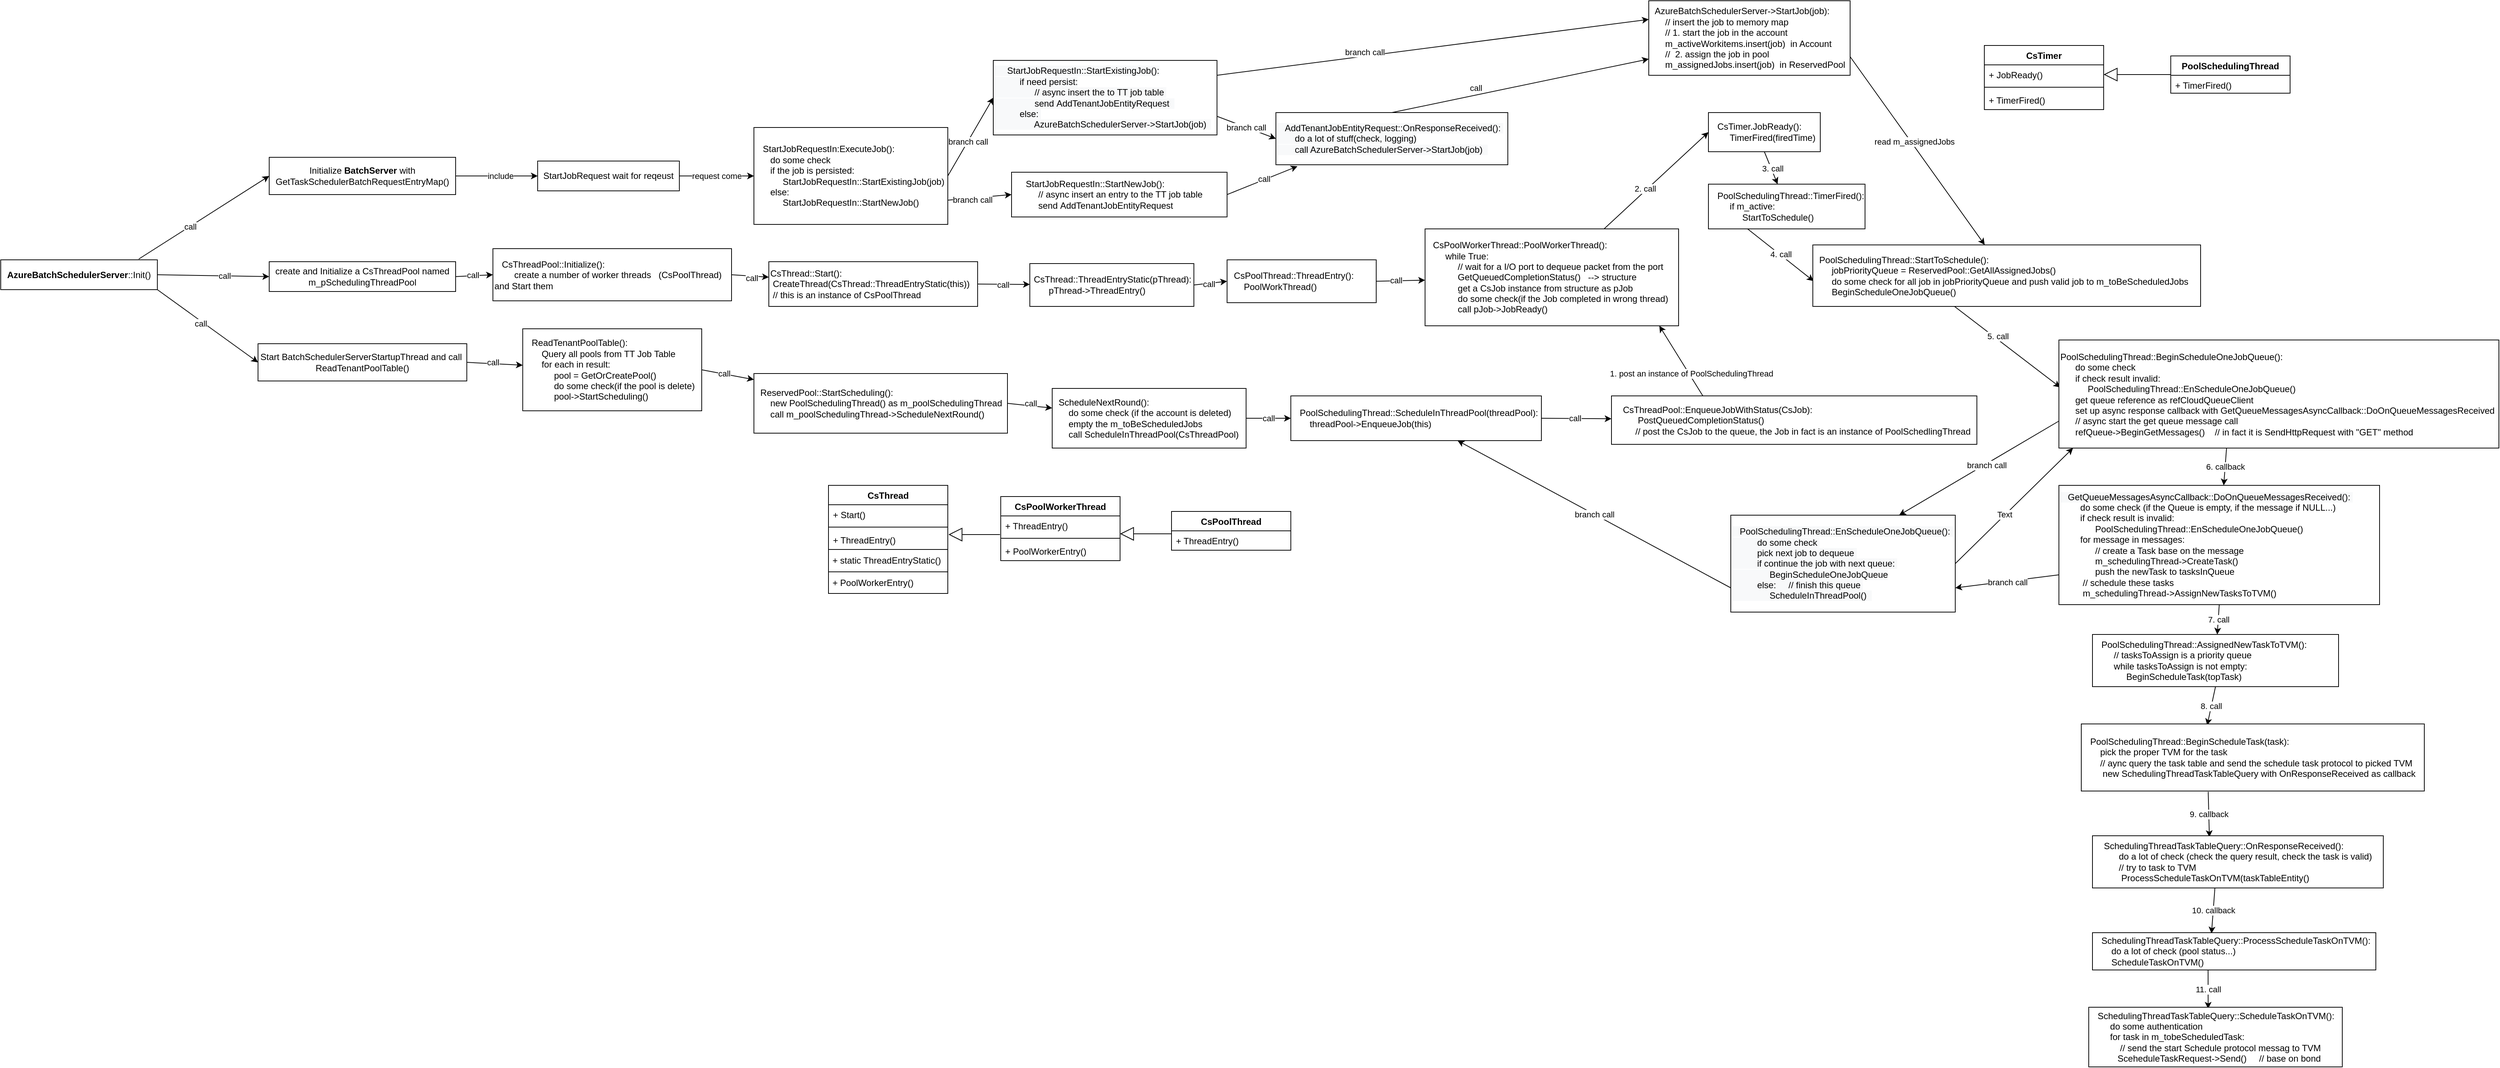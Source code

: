 <mxfile version="13.5.9" type="github">
  <diagram id="_Wyn0VRjI95g4QghFRCT" name="Page-1">
    <mxGraphModel dx="2249" dy="1931" grid="1" gridSize="10" guides="1" tooltips="1" connect="1" arrows="1" fold="1" page="1" pageScale="1" pageWidth="827" pageHeight="1169" math="0" shadow="0">
      <root>
        <mxCell id="0" />
        <mxCell id="1" parent="0" />
        <mxCell id="k2qnH3VMKm6xaQe6MWwI-4" style="rounded=0;orthogonalLoop=1;jettySize=auto;html=1;exitX=0.881;exitY=-0.025;exitDx=0;exitDy=0;entryX=0;entryY=0.5;entryDx=0;entryDy=0;exitPerimeter=0;" parent="1" source="k2qnH3VMKm6xaQe6MWwI-1" target="k2qnH3VMKm6xaQe6MWwI-2" edge="1">
          <mxGeometry relative="1" as="geometry" />
        </mxCell>
        <mxCell id="k2qnH3VMKm6xaQe6MWwI-5" value="call" style="edgeLabel;html=1;align=center;verticalAlign=middle;resizable=0;points=[];" parent="k2qnH3VMKm6xaQe6MWwI-4" vertex="1" connectable="0">
          <mxGeometry x="-0.213" relative="1" as="geometry">
            <mxPoint as="offset" />
          </mxGeometry>
        </mxCell>
        <mxCell id="k2qnH3VMKm6xaQe6MWwI-9" style="rounded=0;orthogonalLoop=1;jettySize=auto;html=1;exitX=1;exitY=0.5;exitDx=0;exitDy=0;entryX=0;entryY=0.5;entryDx=0;entryDy=0;" parent="1" source="k2qnH3VMKm6xaQe6MWwI-1" target="k2qnH3VMKm6xaQe6MWwI-8" edge="1">
          <mxGeometry relative="1" as="geometry" />
        </mxCell>
        <mxCell id="k2qnH3VMKm6xaQe6MWwI-11" value="call" style="edgeLabel;html=1;align=center;verticalAlign=middle;resizable=0;points=[];" parent="k2qnH3VMKm6xaQe6MWwI-9" vertex="1" connectable="0">
          <mxGeometry x="0.2" relative="1" as="geometry">
            <mxPoint as="offset" />
          </mxGeometry>
        </mxCell>
        <mxCell id="k2qnH3VMKm6xaQe6MWwI-32" style="rounded=0;orthogonalLoop=1;jettySize=auto;html=1;exitX=1;exitY=1;exitDx=0;exitDy=0;entryX=0;entryY=0.5;entryDx=0;entryDy=0;" parent="1" source="k2qnH3VMKm6xaQe6MWwI-1" target="k2qnH3VMKm6xaQe6MWwI-31" edge="1">
          <mxGeometry relative="1" as="geometry" />
        </mxCell>
        <mxCell id="k2qnH3VMKm6xaQe6MWwI-33" value="call" style="edgeLabel;html=1;align=center;verticalAlign=middle;resizable=0;points=[];" parent="k2qnH3VMKm6xaQe6MWwI-32" vertex="1" connectable="0">
          <mxGeometry x="-0.117" y="-3" relative="1" as="geometry">
            <mxPoint as="offset" />
          </mxGeometry>
        </mxCell>
        <mxCell id="k2qnH3VMKm6xaQe6MWwI-1" value="&lt;b&gt;AzureBatchSchedulerServer&lt;/b&gt;::Init()" style="rounded=0;whiteSpace=wrap;html=1;" parent="1" vertex="1">
          <mxGeometry x="-390" y="267.5" width="210" height="40" as="geometry" />
        </mxCell>
        <mxCell id="k2qnH3VMKm6xaQe6MWwI-6" style="rounded=0;orthogonalLoop=1;jettySize=auto;html=1;exitX=1;exitY=0.5;exitDx=0;exitDy=0;entryX=0;entryY=0.5;entryDx=0;entryDy=0;" parent="1" source="k2qnH3VMKm6xaQe6MWwI-2" target="k2qnH3VMKm6xaQe6MWwI-3" edge="1">
          <mxGeometry relative="1" as="geometry" />
        </mxCell>
        <mxCell id="k2qnH3VMKm6xaQe6MWwI-7" value="include" style="edgeLabel;html=1;align=center;verticalAlign=middle;resizable=0;points=[];" parent="k2qnH3VMKm6xaQe6MWwI-6" vertex="1" connectable="0">
          <mxGeometry x="0.185" y="-2" relative="1" as="geometry">
            <mxPoint x="-5" y="-2" as="offset" />
          </mxGeometry>
        </mxCell>
        <mxCell id="k2qnH3VMKm6xaQe6MWwI-2" value="Initialize &lt;b&gt;BatchServer&lt;/b&gt; with GetTaskSchedulerBatchRequestEntryMap()" style="rounded=0;whiteSpace=wrap;html=1;" parent="1" vertex="1">
          <mxGeometry x="-30" y="130" width="250" height="50" as="geometry" />
        </mxCell>
        <mxCell id="jDfI6e330SSI-TBXZM2V-2" style="rounded=0;orthogonalLoop=1;jettySize=auto;html=1;exitX=1;exitY=0.5;exitDx=0;exitDy=0;" parent="1" source="k2qnH3VMKm6xaQe6MWwI-3" target="jDfI6e330SSI-TBXZM2V-1" edge="1">
          <mxGeometry relative="1" as="geometry" />
        </mxCell>
        <mxCell id="jDfI6e330SSI-TBXZM2V-3" value="request come" style="edgeLabel;html=1;align=center;verticalAlign=middle;resizable=0;points=[];" parent="jDfI6e330SSI-TBXZM2V-2" vertex="1" connectable="0">
          <mxGeometry x="-0.3" y="-3" relative="1" as="geometry">
            <mxPoint x="15" y="-3" as="offset" />
          </mxGeometry>
        </mxCell>
        <mxCell id="k2qnH3VMKm6xaQe6MWwI-3" value="StartJobRequest wait for reqeust" style="rounded=0;whiteSpace=wrap;html=1;" parent="1" vertex="1">
          <mxGeometry x="330" y="135" width="190" height="40" as="geometry" />
        </mxCell>
        <mxCell id="k2qnH3VMKm6xaQe6MWwI-8" value="create and Initialize a CsThreadPool named m_pSchedulingThreadPool" style="rounded=0;whiteSpace=wrap;html=1;" parent="1" vertex="1">
          <mxGeometry x="-30" y="270" width="250" height="40" as="geometry" />
        </mxCell>
        <mxCell id="k2qnH3VMKm6xaQe6MWwI-19" style="rounded=0;orthogonalLoop=1;jettySize=auto;html=1;exitX=1;exitY=0.5;exitDx=0;exitDy=0;" parent="1" source="k2qnH3VMKm6xaQe6MWwI-12" target="k2qnH3VMKm6xaQe6MWwI-17" edge="1">
          <mxGeometry relative="1" as="geometry" />
        </mxCell>
        <mxCell id="k2qnH3VMKm6xaQe6MWwI-20" value="call" style="edgeLabel;html=1;align=center;verticalAlign=middle;resizable=0;points=[];" parent="k2qnH3VMKm6xaQe6MWwI-19" vertex="1" connectable="0">
          <mxGeometry x="0.078" y="-2" relative="1" as="geometry">
            <mxPoint as="offset" />
          </mxGeometry>
        </mxCell>
        <mxCell id="k2qnH3VMKm6xaQe6MWwI-12" value="&amp;nbsp; &amp;nbsp;CsThreadPool::Initialize(): &lt;br&gt;&amp;nbsp; &amp;nbsp; &amp;nbsp; &amp;nbsp; create a number of worker threads&amp;nbsp; &amp;nbsp;(CsPoolThread) and Start them" style="rounded=0;whiteSpace=wrap;html=1;align=left;" parent="1" vertex="1">
          <mxGeometry x="270" y="252.5" width="320" height="70" as="geometry" />
        </mxCell>
        <mxCell id="k2qnH3VMKm6xaQe6MWwI-13" style="rounded=0;orthogonalLoop=1;jettySize=auto;html=1;exitX=1;exitY=0.5;exitDx=0;exitDy=0;entryX=0;entryY=0.5;entryDx=0;entryDy=0;" parent="1" source="k2qnH3VMKm6xaQe6MWwI-8" target="k2qnH3VMKm6xaQe6MWwI-12" edge="1">
          <mxGeometry relative="1" as="geometry" />
        </mxCell>
        <mxCell id="k2qnH3VMKm6xaQe6MWwI-16" value="call" style="edgeLabel;html=1;align=center;verticalAlign=middle;resizable=0;points=[];" parent="k2qnH3VMKm6xaQe6MWwI-13" vertex="1" connectable="0">
          <mxGeometry x="-0.081" y="1" relative="1" as="geometry">
            <mxPoint as="offset" />
          </mxGeometry>
        </mxCell>
        <mxCell id="k2qnH3VMKm6xaQe6MWwI-22" style="rounded=0;orthogonalLoop=1;jettySize=auto;html=1;exitX=1;exitY=0.5;exitDx=0;exitDy=0;" parent="1" source="k2qnH3VMKm6xaQe6MWwI-17" target="k2qnH3VMKm6xaQe6MWwI-21" edge="1">
          <mxGeometry relative="1" as="geometry" />
        </mxCell>
        <mxCell id="k2qnH3VMKm6xaQe6MWwI-23" value="call" style="edgeLabel;html=1;align=center;verticalAlign=middle;resizable=0;points=[];" parent="k2qnH3VMKm6xaQe6MWwI-22" vertex="1" connectable="0">
          <mxGeometry x="0.267" relative="1" as="geometry">
            <mxPoint x="-11" as="offset" />
          </mxGeometry>
        </mxCell>
        <mxCell id="k2qnH3VMKm6xaQe6MWwI-17" value="&lt;div&gt;&lt;span&gt;CsThread::Start():&amp;nbsp; &amp;nbsp; &amp;nbsp; &amp;nbsp; &amp;nbsp; &amp;nbsp; &amp;nbsp; &amp;nbsp; &amp;nbsp; &amp;nbsp; &amp;nbsp; &amp;nbsp; &amp;nbsp; &amp;nbsp; &amp;nbsp; &amp;nbsp; &amp;nbsp;CreateThread(CsThread::ThreadEntryStatic(this))&amp;nbsp;&amp;nbsp;&lt;/span&gt;&lt;/div&gt;&lt;div&gt;&amp;nbsp;// this is an instance of CsPoolThread&lt;/div&gt;" style="rounded=0;whiteSpace=wrap;html=1;align=left;" parent="1" vertex="1">
          <mxGeometry x="640" y="270" width="280" height="60" as="geometry" />
        </mxCell>
        <mxCell id="k2qnH3VMKm6xaQe6MWwI-25" style="rounded=0;orthogonalLoop=1;jettySize=auto;html=1;exitX=1;exitY=0.5;exitDx=0;exitDy=0;entryX=0;entryY=0.5;entryDx=0;entryDy=0;" parent="1" source="k2qnH3VMKm6xaQe6MWwI-21" target="k2qnH3VMKm6xaQe6MWwI-24" edge="1">
          <mxGeometry relative="1" as="geometry" />
        </mxCell>
        <mxCell id="k2qnH3VMKm6xaQe6MWwI-26" value="call" style="edgeLabel;html=1;align=center;verticalAlign=middle;resizable=0;points=[];" parent="k2qnH3VMKm6xaQe6MWwI-25" vertex="1" connectable="0">
          <mxGeometry x="-0.375" relative="1" as="geometry">
            <mxPoint x="6.09" y="0.31" as="offset" />
          </mxGeometry>
        </mxCell>
        <mxCell id="k2qnH3VMKm6xaQe6MWwI-21" value="&lt;div&gt;&lt;span&gt;&amp;nbsp;CsThread::ThreadEntryStatic(pThread):&lt;/span&gt;&lt;/div&gt;&amp;nbsp; &amp;nbsp; &amp;nbsp; &amp;nbsp;pThread-&amp;gt;ThreadEntry()" style="rounded=0;whiteSpace=wrap;html=1;align=left;" parent="1" vertex="1">
          <mxGeometry x="990" y="272.5" width="220" height="57.5" as="geometry" />
        </mxCell>
        <mxCell id="k2qnH3VMKm6xaQe6MWwI-28" style="rounded=0;orthogonalLoop=1;jettySize=auto;html=1;exitX=1;exitY=0.5;exitDx=0;exitDy=0;" parent="1" source="k2qnH3VMKm6xaQe6MWwI-24" target="k2qnH3VMKm6xaQe6MWwI-27" edge="1">
          <mxGeometry relative="1" as="geometry" />
        </mxCell>
        <mxCell id="k2qnH3VMKm6xaQe6MWwI-29" value="call" style="edgeLabel;html=1;align=center;verticalAlign=middle;resizable=0;points=[];" parent="k2qnH3VMKm6xaQe6MWwI-28" vertex="1" connectable="0">
          <mxGeometry x="0.504" y="-5" relative="1" as="geometry">
            <mxPoint x="-23" y="-5" as="offset" />
          </mxGeometry>
        </mxCell>
        <mxCell id="k2qnH3VMKm6xaQe6MWwI-24" value="&amp;nbsp; CsPoolThread::ThreadEntry():&amp;nbsp;&lt;br&gt;&amp;nbsp; &amp;nbsp; &amp;nbsp; PoolWorkThread()" style="rounded=0;whiteSpace=wrap;html=1;align=left;" parent="1" vertex="1">
          <mxGeometry x="1254.5" y="267.5" width="200" height="57.5" as="geometry" />
        </mxCell>
        <mxCell id="H5H2eHpZD3mYyIFVqP9Y-22" style="rounded=0;orthogonalLoop=1;jettySize=auto;html=1;entryX=0;entryY=0.5;entryDx=0;entryDy=0;" parent="1" source="k2qnH3VMKm6xaQe6MWwI-27" target="H5H2eHpZD3mYyIFVqP9Y-6" edge="1">
          <mxGeometry relative="1" as="geometry">
            <Array as="points" />
          </mxGeometry>
        </mxCell>
        <mxCell id="H5H2eHpZD3mYyIFVqP9Y-24" value="2. call" style="edgeLabel;html=1;align=center;verticalAlign=middle;resizable=0;points=[];" parent="H5H2eHpZD3mYyIFVqP9Y-22" vertex="1" connectable="0">
          <mxGeometry x="-0.191" y="3" relative="1" as="geometry">
            <mxPoint as="offset" />
          </mxGeometry>
        </mxCell>
        <mxCell id="k2qnH3VMKm6xaQe6MWwI-27" value="&lt;div style=&quot;text-align: left&quot;&gt;&lt;span&gt;CsPoolWorkerThread::PoolWorkerThread():&amp;nbsp;&lt;/span&gt;&lt;/div&gt;&lt;div style=&quot;text-align: left&quot;&gt;&lt;span&gt;&amp;nbsp; &amp;nbsp; &amp;nbsp;while True:&amp;nbsp;&lt;/span&gt;&lt;/div&gt;&lt;div style=&quot;text-align: left&quot;&gt;&lt;span&gt;&amp;nbsp; &amp;nbsp; &amp;nbsp; &amp;nbsp; &amp;nbsp; // wait for a I/O port to dequeue packet from the port&lt;/span&gt;&lt;/div&gt;&lt;div style=&quot;text-align: left&quot;&gt;&lt;span&gt;&amp;nbsp; &amp;nbsp; &amp;nbsp; &amp;nbsp; &amp;nbsp; GetQueuedCompletionStatus()&amp;nbsp; &amp;nbsp;--&amp;gt; structure&amp;nbsp;&lt;/span&gt;&lt;/div&gt;&lt;div style=&quot;text-align: left&quot;&gt;&lt;span&gt;&amp;nbsp; &amp;nbsp; &amp;nbsp; &amp;nbsp; &amp;nbsp; get a CsJob instance from structure as pJob&amp;nbsp;&lt;/span&gt;&lt;/div&gt;&lt;div style=&quot;text-align: left&quot;&gt;&lt;span&gt;&amp;nbsp; &amp;nbsp; &amp;nbsp; &amp;nbsp; &amp;nbsp; do some check(if the Job completed in wrong thread)&amp;nbsp;&lt;/span&gt;&lt;/div&gt;&lt;div style=&quot;text-align: left&quot;&gt;&lt;span&gt;&amp;nbsp; &amp;nbsp; &amp;nbsp; &amp;nbsp; &amp;nbsp; call pJob-&amp;gt;JobReady()&lt;/span&gt;&lt;/div&gt;" style="rounded=0;whiteSpace=wrap;html=1;" parent="1" vertex="1">
          <mxGeometry x="1520" y="226" width="340" height="130" as="geometry" />
        </mxCell>
        <mxCell id="k2qnH3VMKm6xaQe6MWwI-35" style="rounded=0;orthogonalLoop=1;jettySize=auto;html=1;exitX=1;exitY=0.5;exitDx=0;exitDy=0;" parent="1" source="k2qnH3VMKm6xaQe6MWwI-31" target="k2qnH3VMKm6xaQe6MWwI-34" edge="1">
          <mxGeometry relative="1" as="geometry" />
        </mxCell>
        <mxCell id="k2qnH3VMKm6xaQe6MWwI-36" value="call" style="edgeLabel;html=1;align=center;verticalAlign=middle;resizable=0;points=[];" parent="k2qnH3VMKm6xaQe6MWwI-35" vertex="1" connectable="0">
          <mxGeometry x="-0.36" y="-10" relative="1" as="geometry">
            <mxPoint x="11.54" y="-11.22" as="offset" />
          </mxGeometry>
        </mxCell>
        <mxCell id="k2qnH3VMKm6xaQe6MWwI-31" value="Start BatchSchedulerServerStartupThread and call&amp;nbsp;&lt;br&gt;ReadTenantPoolTable()" style="rounded=0;whiteSpace=wrap;html=1;" parent="1" vertex="1">
          <mxGeometry x="-45" y="380" width="280" height="50" as="geometry" />
        </mxCell>
        <mxCell id="k2qnH3VMKm6xaQe6MWwI-45" style="rounded=0;orthogonalLoop=1;jettySize=auto;html=1;exitX=1;exitY=0.5;exitDx=0;exitDy=0;" parent="1" source="k2qnH3VMKm6xaQe6MWwI-34" target="k2qnH3VMKm6xaQe6MWwI-43" edge="1">
          <mxGeometry relative="1" as="geometry" />
        </mxCell>
        <mxCell id="k2qnH3VMKm6xaQe6MWwI-47" value="call" style="edgeLabel;html=1;align=center;verticalAlign=middle;resizable=0;points=[];" parent="k2qnH3VMKm6xaQe6MWwI-45" vertex="1" connectable="0">
          <mxGeometry x="-0.352" y="2" relative="1" as="geometry">
            <mxPoint x="7.03" y="2.73" as="offset" />
          </mxGeometry>
        </mxCell>
        <mxCell id="k2qnH3VMKm6xaQe6MWwI-34" value="&amp;nbsp; &amp;nbsp;ReadTenantPoolTable():&amp;nbsp;&lt;br&gt;&amp;nbsp; &amp;nbsp; &amp;nbsp; &amp;nbsp;Query all pools from TT Job Table&lt;br&gt;&amp;nbsp; &amp;nbsp; &amp;nbsp; &amp;nbsp;for each in result:&amp;nbsp;&lt;br&gt;&amp;nbsp; &amp;nbsp; &amp;nbsp; &amp;nbsp; &amp;nbsp; &amp;nbsp; pool = GetOrCreatePool()&amp;nbsp;&lt;br&gt;&amp;nbsp; &amp;nbsp; &amp;nbsp; &amp;nbsp; &amp;nbsp; &amp;nbsp; do some check(if the pool is delete)&amp;nbsp;&lt;br&gt;&amp;nbsp; &amp;nbsp; &amp;nbsp; &amp;nbsp; &amp;nbsp; &amp;nbsp; pool-&amp;gt;StartScheduling()&amp;nbsp;" style="rounded=0;whiteSpace=wrap;html=1;align=left;" parent="1" vertex="1">
          <mxGeometry x="310" y="360" width="240" height="110" as="geometry" />
        </mxCell>
        <mxCell id="k2qnH3VMKm6xaQe6MWwI-41" style="edgeStyle=orthogonalEdgeStyle;rounded=0;orthogonalLoop=1;jettySize=auto;html=1;exitX=1;exitY=0.5;exitDx=0;exitDy=0;entryX=0;entryY=0.5;entryDx=0;entryDy=0;" parent="1" source="k2qnH3VMKm6xaQe6MWwI-37" target="k2qnH3VMKm6xaQe6MWwI-40" edge="1">
          <mxGeometry relative="1" as="geometry" />
        </mxCell>
        <mxCell id="k2qnH3VMKm6xaQe6MWwI-49" value="call" style="edgeLabel;html=1;align=center;verticalAlign=middle;resizable=0;points=[];" parent="k2qnH3VMKm6xaQe6MWwI-41" vertex="1" connectable="0">
          <mxGeometry x="-0.4" y="1" relative="1" as="geometry">
            <mxPoint x="12" y="1" as="offset" />
          </mxGeometry>
        </mxCell>
        <mxCell id="k2qnH3VMKm6xaQe6MWwI-37" value="&amp;nbsp; ScheduleNextRound():&lt;br&gt;&amp;nbsp; &amp;nbsp; &amp;nbsp; do some check (if the account is deleted)&amp;nbsp;&lt;br&gt;&amp;nbsp; &amp;nbsp; &amp;nbsp; empty the m_toBeScheduledJobs&amp;nbsp;&lt;br&gt;&amp;nbsp; &amp;nbsp; &amp;nbsp; call ScheduleInThreadPool(CsThreadPool)" style="rounded=0;whiteSpace=wrap;html=1;align=left;" parent="1" vertex="1">
          <mxGeometry x="1020" y="440" width="260" height="80" as="geometry" />
        </mxCell>
        <mxCell id="k2qnH3VMKm6xaQe6MWwI-51" style="rounded=0;orthogonalLoop=1;jettySize=auto;html=1;exitX=1;exitY=0.5;exitDx=0;exitDy=0;" parent="1" source="k2qnH3VMKm6xaQe6MWwI-40" target="k2qnH3VMKm6xaQe6MWwI-50" edge="1">
          <mxGeometry relative="1" as="geometry" />
        </mxCell>
        <mxCell id="k2qnH3VMKm6xaQe6MWwI-52" value="call" style="edgeLabel;html=1;align=center;verticalAlign=middle;resizable=0;points=[];" parent="k2qnH3VMKm6xaQe6MWwI-51" vertex="1" connectable="0">
          <mxGeometry x="-0.462" y="-2" relative="1" as="geometry">
            <mxPoint x="19.02" y="-2.18" as="offset" />
          </mxGeometry>
        </mxCell>
        <mxCell id="k2qnH3VMKm6xaQe6MWwI-40" value="&amp;nbsp; &amp;nbsp;PoolSchedulingThread::ScheduleInThreadPool(threadPool):&lt;br&gt;&amp;nbsp; &amp;nbsp; &amp;nbsp; &amp;nbsp;threadPool-&amp;gt;EnqueueJob(this)&amp;nbsp;" style="rounded=0;whiteSpace=wrap;html=1;align=left;" parent="1" vertex="1">
          <mxGeometry x="1340" y="450" width="336" height="60" as="geometry" />
        </mxCell>
        <mxCell id="k2qnH3VMKm6xaQe6MWwI-46" style="rounded=0;orthogonalLoop=1;jettySize=auto;html=1;exitX=1;exitY=0.5;exitDx=0;exitDy=0;" parent="1" source="k2qnH3VMKm6xaQe6MWwI-43" target="k2qnH3VMKm6xaQe6MWwI-37" edge="1">
          <mxGeometry relative="1" as="geometry" />
        </mxCell>
        <mxCell id="k2qnH3VMKm6xaQe6MWwI-48" value="call" style="edgeLabel;html=1;align=center;verticalAlign=middle;resizable=0;points=[];" parent="k2qnH3VMKm6xaQe6MWwI-46" vertex="1" connectable="0">
          <mxGeometry x="0.273" y="-3" relative="1" as="geometry">
            <mxPoint x="-7.48" y="-6.96" as="offset" />
          </mxGeometry>
        </mxCell>
        <mxCell id="k2qnH3VMKm6xaQe6MWwI-43" value="&lt;span&gt;&amp;nbsp; ReservedPool::StartScheduling():&amp;nbsp;&lt;br&gt;&amp;nbsp; &amp;nbsp; &amp;nbsp; new PoolSchedulingThread() as m_poolSchedulingThread&amp;nbsp;&lt;br&gt;&amp;nbsp; &amp;nbsp; &amp;nbsp; call m_poolSchedulingThread-&amp;gt;ScheduleNextRound()&lt;br&gt;&lt;/span&gt;" style="rounded=0;whiteSpace=wrap;html=1;align=left;" parent="1" vertex="1">
          <mxGeometry x="620" y="420" width="340" height="80" as="geometry" />
        </mxCell>
        <mxCell id="H5H2eHpZD3mYyIFVqP9Y-7" style="rounded=0;orthogonalLoop=1;jettySize=auto;html=1;exitX=0.25;exitY=0;exitDx=0;exitDy=0;entryX=0.924;entryY=1;entryDx=0;entryDy=0;entryPerimeter=0;" parent="1" source="k2qnH3VMKm6xaQe6MWwI-50" target="k2qnH3VMKm6xaQe6MWwI-27" edge="1">
          <mxGeometry relative="1" as="geometry">
            <mxPoint x="1860" y="340" as="targetPoint" />
          </mxGeometry>
        </mxCell>
        <mxCell id="H5H2eHpZD3mYyIFVqP9Y-8" value="1. post an instance of PoolSchedulingThread" style="edgeLabel;html=1;align=center;verticalAlign=middle;resizable=0;points=[];" parent="H5H2eHpZD3mYyIFVqP9Y-7" vertex="1" connectable="0">
          <mxGeometry x="-0.389" y="-2" relative="1" as="geometry">
            <mxPoint as="offset" />
          </mxGeometry>
        </mxCell>
        <mxCell id="k2qnH3VMKm6xaQe6MWwI-50" value="&amp;nbsp; &amp;nbsp; CsThreadPool::EnqueueJobWithStatus(CsJob):&lt;br&gt;&amp;nbsp; &amp;nbsp; &amp;nbsp; &amp;nbsp; &amp;nbsp;&amp;nbsp;PostQueuedCompletionStatus()&amp;nbsp;&lt;br&gt;&amp;nbsp; &amp;nbsp; &amp;nbsp; &amp;nbsp; &amp;nbsp;// post the CsJob to the queue, the Job in fact is an instance of PoolSchedlingThread" style="rounded=0;whiteSpace=wrap;html=1;align=left;" parent="1" vertex="1">
          <mxGeometry x="1770" y="450" width="490" height="65" as="geometry" />
        </mxCell>
        <mxCell id="jDfI6e330SSI-TBXZM2V-5" style="rounded=0;orthogonalLoop=1;jettySize=auto;html=1;exitX=1;exitY=0.5;exitDx=0;exitDy=0;entryX=0;entryY=0.5;entryDx=0;entryDy=0;" parent="1" source="jDfI6e330SSI-TBXZM2V-1" target="jDfI6e330SSI-TBXZM2V-4" edge="1">
          <mxGeometry relative="1" as="geometry" />
        </mxCell>
        <mxCell id="jDfI6e330SSI-TBXZM2V-6" value="branch call" style="edgeLabel;html=1;align=center;verticalAlign=middle;resizable=0;points=[];" parent="jDfI6e330SSI-TBXZM2V-5" vertex="1" connectable="0">
          <mxGeometry x="-0.139" y="1" relative="1" as="geometry">
            <mxPoint x="1" as="offset" />
          </mxGeometry>
        </mxCell>
        <mxCell id="jDfI6e330SSI-TBXZM2V-8" style="rounded=0;orthogonalLoop=1;jettySize=auto;html=1;exitX=1;exitY=0.75;exitDx=0;exitDy=0;entryX=0;entryY=0.5;entryDx=0;entryDy=0;" parent="1" source="jDfI6e330SSI-TBXZM2V-1" target="jDfI6e330SSI-TBXZM2V-7" edge="1">
          <mxGeometry relative="1" as="geometry" />
        </mxCell>
        <mxCell id="jDfI6e330SSI-TBXZM2V-9" value="branch call" style="edgeLabel;html=1;align=center;verticalAlign=middle;resizable=0;points=[];" parent="jDfI6e330SSI-TBXZM2V-8" vertex="1" connectable="0">
          <mxGeometry x="-0.226" y="-1" relative="1" as="geometry">
            <mxPoint y="1" as="offset" />
          </mxGeometry>
        </mxCell>
        <mxCell id="jDfI6e330SSI-TBXZM2V-1" value="&amp;nbsp; &amp;nbsp;StartJobRequestIn:ExecuteJob():&lt;br&gt;&amp;nbsp; &amp;nbsp; &amp;nbsp; do some check&amp;nbsp;&lt;br&gt;&amp;nbsp; &amp;nbsp; &amp;nbsp; if the job is persisted:&amp;nbsp;&lt;br&gt;&amp;nbsp; &amp;nbsp; &amp;nbsp; &amp;nbsp; &amp;nbsp; &amp;nbsp;StartJobRequestIn::StartExistingJob(job)&lt;br&gt;&amp;nbsp; &amp;nbsp; &amp;nbsp; else:&amp;nbsp;&lt;br&gt;&amp;nbsp; &amp;nbsp; &amp;nbsp; &amp;nbsp; &amp;nbsp; &amp;nbsp;StartJobRequestIn::StartNewJob()" style="rounded=0;whiteSpace=wrap;html=1;align=left;" parent="1" vertex="1">
          <mxGeometry x="620" y="90" width="260" height="130" as="geometry" />
        </mxCell>
        <mxCell id="jDfI6e330SSI-TBXZM2V-11" style="rounded=0;orthogonalLoop=1;jettySize=auto;html=1;exitX=1;exitY=0.75;exitDx=0;exitDy=0;entryX=0;entryY=0.5;entryDx=0;entryDy=0;" parent="1" source="jDfI6e330SSI-TBXZM2V-4" target="jDfI6e330SSI-TBXZM2V-10" edge="1">
          <mxGeometry relative="1" as="geometry" />
        </mxCell>
        <mxCell id="jDfI6e330SSI-TBXZM2V-13" value="branch call" style="edgeLabel;html=1;align=center;verticalAlign=middle;resizable=0;points=[];" parent="jDfI6e330SSI-TBXZM2V-11" vertex="1" connectable="0">
          <mxGeometry x="-0.321" y="-5" relative="1" as="geometry">
            <mxPoint x="13.66" y="0.03" as="offset" />
          </mxGeometry>
        </mxCell>
        <mxCell id="H5H2eHpZD3mYyIFVqP9Y-1" style="rounded=0;orthogonalLoop=1;jettySize=auto;html=1;exitX=1;exitY=0.5;exitDx=0;exitDy=0;entryX=0;entryY=0.25;entryDx=0;entryDy=0;" parent="1" target="jDfI6e330SSI-TBXZM2V-15" edge="1">
          <mxGeometry relative="1" as="geometry">
            <mxPoint x="1241" y="20" as="sourcePoint" />
            <mxPoint x="1366.176" y="-20" as="targetPoint" />
          </mxGeometry>
        </mxCell>
        <mxCell id="H5H2eHpZD3mYyIFVqP9Y-3" value="branch call" style="edgeLabel;html=1;align=center;verticalAlign=middle;resizable=0;points=[];" parent="H5H2eHpZD3mYyIFVqP9Y-1" vertex="1" connectable="0">
          <mxGeometry x="-0.411" y="33" relative="1" as="geometry">
            <mxPoint x="31.9" y="23.31" as="offset" />
          </mxGeometry>
        </mxCell>
        <mxCell id="jDfI6e330SSI-TBXZM2V-4" value="&lt;br&gt;&lt;span style=&quot;color: rgb(0 , 0 , 0) ; font-family: &amp;#34;helvetica&amp;#34; ; font-size: 12px ; font-style: normal ; font-weight: 400 ; letter-spacing: normal ; text-align: left ; text-indent: 0px ; text-transform: none ; word-spacing: 0px ; background-color: rgb(248 , 249 , 250) ; display: inline ; float: none&quot;&gt;&amp;nbsp; &amp;nbsp; &amp;nbsp;StartJobRequestIn::StartExistingJob():&lt;br&gt;&amp;nbsp; &amp;nbsp; &amp;nbsp; &amp;nbsp; &amp;nbsp; if need persist: &lt;br&gt;&amp;nbsp; &amp;nbsp; &amp;nbsp; &amp;nbsp; &amp;nbsp; &amp;nbsp; &amp;nbsp; &amp;nbsp; // async insert the to TT job table&amp;nbsp;&lt;br&gt;&amp;nbsp; &amp;nbsp; &amp;nbsp; &amp;nbsp; &amp;nbsp; &amp;nbsp; &amp;nbsp; &amp;nbsp; send&amp;nbsp;AddTenantJobEntityRequest&amp;nbsp;&amp;nbsp;&lt;br&gt;&amp;nbsp; &amp;nbsp; &amp;nbsp; &amp;nbsp; &amp;nbsp; else:&amp;nbsp;&lt;br&gt;&amp;nbsp; &amp;nbsp; &amp;nbsp; &amp;nbsp; &amp;nbsp; &amp;nbsp; &amp;nbsp; &amp;nbsp; AzureBatchSchedulerServer-&amp;gt;StartJob(job)&amp;nbsp;&amp;nbsp;&lt;br&gt;&lt;br&gt;&lt;/span&gt;" style="rounded=0;whiteSpace=wrap;html=1;align=left;" parent="1" vertex="1">
          <mxGeometry x="941" width="300" height="100" as="geometry" />
        </mxCell>
        <mxCell id="jDfI6e330SSI-TBXZM2V-12" style="rounded=0;orthogonalLoop=1;jettySize=auto;html=1;exitX=1;exitY=0.5;exitDx=0;exitDy=0;entryX=0.093;entryY=1.029;entryDx=0;entryDy=0;entryPerimeter=0;" parent="1" source="jDfI6e330SSI-TBXZM2V-7" target="jDfI6e330SSI-TBXZM2V-10" edge="1">
          <mxGeometry relative="1" as="geometry" />
        </mxCell>
        <mxCell id="jDfI6e330SSI-TBXZM2V-14" value="call" style="edgeLabel;html=1;align=center;verticalAlign=middle;resizable=0;points=[];" parent="jDfI6e330SSI-TBXZM2V-12" vertex="1" connectable="0">
          <mxGeometry x="0.05" y="1" relative="1" as="geometry">
            <mxPoint as="offset" />
          </mxGeometry>
        </mxCell>
        <mxCell id="jDfI6e330SSI-TBXZM2V-7" value="&lt;span&gt;&amp;nbsp; &amp;nbsp; &amp;nbsp;StartJobRequestIn::StartNewJob():&lt;br&gt;&amp;nbsp; &amp;nbsp; &amp;nbsp; &amp;nbsp; &amp;nbsp; // async insert an entry to the TT job table&amp;nbsp;&lt;br&gt;&amp;nbsp; &amp;nbsp; &amp;nbsp; &amp;nbsp; &amp;nbsp;&amp;nbsp;&lt;/span&gt;&lt;span style=&quot;font-family: &amp;#34;helvetica&amp;#34;&quot;&gt;send&amp;nbsp;AddTenantJobEntityRequest&lt;/span&gt;&lt;span&gt;&lt;br&gt;&lt;/span&gt;" style="rounded=0;whiteSpace=wrap;html=1;align=left;" parent="1" vertex="1">
          <mxGeometry x="965.5" y="150" width="289" height="60" as="geometry" />
        </mxCell>
        <mxCell id="H5H2eHpZD3mYyIFVqP9Y-2" style="rounded=0;orthogonalLoop=1;jettySize=auto;html=1;exitX=0.5;exitY=0;exitDx=0;exitDy=0;" parent="1" source="jDfI6e330SSI-TBXZM2V-10" target="jDfI6e330SSI-TBXZM2V-15" edge="1">
          <mxGeometry relative="1" as="geometry" />
        </mxCell>
        <mxCell id="H5H2eHpZD3mYyIFVqP9Y-4" value="call" style="edgeLabel;html=1;align=center;verticalAlign=middle;resizable=0;points=[];" parent="H5H2eHpZD3mYyIFVqP9Y-2" vertex="1" connectable="0">
          <mxGeometry x="-0.361" y="-1" relative="1" as="geometry">
            <mxPoint x="2" y="-11.13" as="offset" />
          </mxGeometry>
        </mxCell>
        <mxCell id="jDfI6e330SSI-TBXZM2V-10" value="&lt;span style=&quot;color: rgb(0 , 0 , 0) ; font-family: &amp;#34;helvetica&amp;#34; ; font-size: 12px ; font-style: normal ; font-weight: 400 ; letter-spacing: normal ; text-align: left ; text-indent: 0px ; text-transform: none ; word-spacing: 0px ; background-color: rgb(248 , 249 , 250) ; display: inline ; float: none&quot;&gt;&amp;nbsp; &amp;nbsp;AddTenantJobEntityRequest::OnResponseReceived():&amp;nbsp;&lt;br&gt;&amp;nbsp; &amp;nbsp; &amp;nbsp; &amp;nbsp;do a lot of stuff(check, logging)&lt;br&gt;&amp;nbsp; &amp;nbsp; &amp;nbsp; &amp;nbsp;call AzureBatchSchedulerServer-&amp;gt;StartJob(job)&amp;nbsp;&amp;nbsp;&lt;br&gt;&lt;/span&gt;" style="rounded=0;whiteSpace=wrap;html=1;align=left;" parent="1" vertex="1">
          <mxGeometry x="1320" y="70" width="311" height="70" as="geometry" />
        </mxCell>
        <mxCell id="H5H2eHpZD3mYyIFVqP9Y-31" style="edgeStyle=none;rounded=0;orthogonalLoop=1;jettySize=auto;html=1;exitX=1;exitY=0.75;exitDx=0;exitDy=0;" parent="1" source="jDfI6e330SSI-TBXZM2V-15" target="H5H2eHpZD3mYyIFVqP9Y-30" edge="1">
          <mxGeometry relative="1" as="geometry">
            <mxPoint x="2300" y="260" as="targetPoint" />
          </mxGeometry>
        </mxCell>
        <mxCell id="H5H2eHpZD3mYyIFVqP9Y-32" value="read m_assignedJobs" style="edgeLabel;html=1;align=center;verticalAlign=middle;resizable=0;points=[];" parent="H5H2eHpZD3mYyIFVqP9Y-31" vertex="1" connectable="0">
          <mxGeometry x="-0.093" y="4" relative="1" as="geometry">
            <mxPoint y="1" as="offset" />
          </mxGeometry>
        </mxCell>
        <mxCell id="jDfI6e330SSI-TBXZM2V-15" value="&lt;span style=&quot;font-family: &amp;#34;helvetica&amp;#34;&quot;&gt;&amp;nbsp; AzureBatchSchedulerServer-&amp;gt;StartJob(job):&amp;nbsp;&lt;br&gt;&amp;nbsp; &amp;nbsp; &amp;nbsp; // insert the job to memory map&lt;br&gt;&amp;nbsp; &amp;nbsp; &amp;nbsp; // 1. start the job in the account&amp;nbsp;&lt;br&gt;&amp;nbsp; &amp;nbsp; &amp;nbsp; m_activeWorkitems.insert(job)&amp;nbsp; in Account&lt;br&gt;&amp;nbsp; &amp;nbsp; &amp;nbsp; //&amp;nbsp; 2. assign the job in pool&amp;nbsp;&lt;br&gt;&amp;nbsp; &amp;nbsp; &amp;nbsp; m_assignedJobs.insert(job)&amp;nbsp; in ReservedPool&lt;br&gt;&lt;/span&gt;" style="rounded=0;whiteSpace=wrap;html=1;align=left;" parent="1" vertex="1">
          <mxGeometry x="1820" y="-80" width="270" height="100" as="geometry" />
        </mxCell>
        <mxCell id="H5H2eHpZD3mYyIFVqP9Y-26" style="edgeStyle=none;rounded=0;orthogonalLoop=1;jettySize=auto;html=1;exitX=0.5;exitY=1;exitDx=0;exitDy=0;" parent="1" source="H5H2eHpZD3mYyIFVqP9Y-6" target="H5H2eHpZD3mYyIFVqP9Y-25" edge="1">
          <mxGeometry relative="1" as="geometry" />
        </mxCell>
        <mxCell id="H5H2eHpZD3mYyIFVqP9Y-27" value="3. call" style="edgeLabel;html=1;align=center;verticalAlign=middle;resizable=0;points=[];" parent="H5H2eHpZD3mYyIFVqP9Y-26" vertex="1" connectable="0">
          <mxGeometry x="-0.338" y="5" relative="1" as="geometry">
            <mxPoint y="10.2" as="offset" />
          </mxGeometry>
        </mxCell>
        <mxCell id="H5H2eHpZD3mYyIFVqP9Y-6" value="&amp;nbsp; &amp;nbsp;CsTimer.JobReady():&amp;nbsp;&lt;br&gt;&lt;div&gt;&lt;span&gt;&amp;nbsp; &amp;nbsp; &amp;nbsp; &amp;nbsp; TimerFired(firedTime)&lt;/span&gt;&lt;/div&gt;" style="rounded=0;whiteSpace=wrap;html=1;align=left;" parent="1" vertex="1">
          <mxGeometry x="1900" y="70" width="150" height="52.5" as="geometry" />
        </mxCell>
        <mxCell id="H5H2eHpZD3mYyIFVqP9Y-21" value="" style="endArrow=block;endSize=16;endFill=0;html=1;entryX=1;entryY=0.5;entryDx=0;entryDy=0;exitX=0;exitY=0.5;exitDx=0;exitDy=0;" parent="1" source="H5H2eHpZD3mYyIFVqP9Y-15" target="H5H2eHpZD3mYyIFVqP9Y-11" edge="1">
          <mxGeometry x="-1" y="275" width="160" relative="1" as="geometry">
            <mxPoint x="2450" y="-60" as="sourcePoint" />
            <mxPoint x="2610" y="-60" as="targetPoint" />
            <mxPoint x="270" y="-224" as="offset" />
          </mxGeometry>
        </mxCell>
        <mxCell id="H5H2eHpZD3mYyIFVqP9Y-34" style="edgeStyle=none;rounded=0;orthogonalLoop=1;jettySize=auto;html=1;exitX=0.25;exitY=1;exitDx=0;exitDy=0;entryX=0.002;entryY=0.588;entryDx=0;entryDy=0;entryPerimeter=0;" parent="1" source="H5H2eHpZD3mYyIFVqP9Y-25" target="H5H2eHpZD3mYyIFVqP9Y-30" edge="1">
          <mxGeometry relative="1" as="geometry" />
        </mxCell>
        <mxCell id="H5H2eHpZD3mYyIFVqP9Y-35" value="4. call" style="edgeLabel;html=1;align=center;verticalAlign=middle;resizable=0;points=[];" parent="H5H2eHpZD3mYyIFVqP9Y-34" vertex="1" connectable="0">
          <mxGeometry x="0.235" y="-2" relative="1" as="geometry">
            <mxPoint x="-9.36" y="-11.09" as="offset" />
          </mxGeometry>
        </mxCell>
        <mxCell id="H5H2eHpZD3mYyIFVqP9Y-25" value="&amp;nbsp; &amp;nbsp;PoolSchedulingThread::TimerFired():&lt;br&gt;&amp;nbsp; &amp;nbsp; &amp;nbsp; &amp;nbsp; if m_active:&amp;nbsp;&lt;br&gt;&amp;nbsp; &amp;nbsp; &amp;nbsp; &amp;nbsp; &amp;nbsp; &amp;nbsp; &amp;nbsp;StartToSchedule()" style="rounded=0;whiteSpace=wrap;html=1;align=left;" parent="1" vertex="1">
          <mxGeometry x="1900" y="166" width="210" height="60" as="geometry" />
        </mxCell>
        <mxCell id="H5H2eHpZD3mYyIFVqP9Y-37" style="edgeStyle=none;rounded=0;orthogonalLoop=1;jettySize=auto;html=1;exitX=0.5;exitY=1;exitDx=0;exitDy=0;entryX=0.003;entryY=0.438;entryDx=0;entryDy=0;entryPerimeter=0;" parent="1" source="H5H2eHpZD3mYyIFVqP9Y-30" target="H5H2eHpZD3mYyIFVqP9Y-36" edge="1">
          <mxGeometry relative="1" as="geometry">
            <Array as="points">
              <mxPoint x="2230" y="330" />
            </Array>
          </mxGeometry>
        </mxCell>
        <mxCell id="H5H2eHpZD3mYyIFVqP9Y-38" value="5. call" style="edgeLabel;html=1;align=center;verticalAlign=middle;resizable=0;points=[];" parent="H5H2eHpZD3mYyIFVqP9Y-37" vertex="1" connectable="0">
          <mxGeometry x="-0.464" y="2" relative="1" as="geometry">
            <mxPoint x="54" y="38" as="offset" />
          </mxGeometry>
        </mxCell>
        <mxCell id="H5H2eHpZD3mYyIFVqP9Y-30" value="&amp;nbsp; PoolSchedulingThread::StartToSchedule():&amp;nbsp;&lt;br&gt;&amp;nbsp; &amp;nbsp; &amp;nbsp; &amp;nbsp;jobPriorityQueue = ReservedPool::GetAllAssignedJobs()&lt;br&gt;&amp;nbsp; &amp;nbsp; &amp;nbsp; &amp;nbsp;do some check for all job in jobPriorityQueue and push valid job to m_toBeScheduledJobs&lt;br&gt;&amp;nbsp; &amp;nbsp; &amp;nbsp; &amp;nbsp;BeginScheduleOneJobQueue()&amp;nbsp;&amp;nbsp;" style="rounded=0;whiteSpace=wrap;html=1;align=left;" parent="1" vertex="1">
          <mxGeometry x="2040" y="247.5" width="520" height="82.5" as="geometry" />
        </mxCell>
        <mxCell id="H5H2eHpZD3mYyIFVqP9Y-41" value="6. callback" style="edgeStyle=none;rounded=0;orthogonalLoop=1;jettySize=auto;html=1;exitX=0.381;exitY=1;exitDx=0;exitDy=0;exitPerimeter=0;" parent="1" source="H5H2eHpZD3mYyIFVqP9Y-36" target="H5H2eHpZD3mYyIFVqP9Y-39" edge="1">
          <mxGeometry relative="1" as="geometry" />
        </mxCell>
        <mxCell id="YPXm6bu6WHckmJ1N6wpi-26" style="edgeStyle=none;rounded=0;orthogonalLoop=1;jettySize=auto;html=1;exitX=0;exitY=0.75;exitDx=0;exitDy=0;entryX=0.75;entryY=0;entryDx=0;entryDy=0;" edge="1" parent="1" source="H5H2eHpZD3mYyIFVqP9Y-36" target="YPXm6bu6WHckmJ1N6wpi-25">
          <mxGeometry relative="1" as="geometry" />
        </mxCell>
        <mxCell id="YPXm6bu6WHckmJ1N6wpi-29" value="branch call" style="edgeLabel;html=1;align=center;verticalAlign=middle;resizable=0;points=[];" vertex="1" connectable="0" parent="YPXm6bu6WHckmJ1N6wpi-26">
          <mxGeometry x="-0.086" y="2" relative="1" as="geometry">
            <mxPoint as="offset" />
          </mxGeometry>
        </mxCell>
        <mxCell id="H5H2eHpZD3mYyIFVqP9Y-36" value="PoolSchedulingThread::BeginScheduleOneJobQueue():&amp;nbsp;&lt;br&gt;&amp;nbsp; &amp;nbsp; &amp;nbsp; do some check&lt;br&gt;&amp;nbsp; &amp;nbsp; &amp;nbsp; if check result invalid:&amp;nbsp;&lt;br&gt;&amp;nbsp; &amp;nbsp; &amp;nbsp; &amp;nbsp; &amp;nbsp; &amp;nbsp;PoolSchedulingThread::EnScheduleOneJobQueue()&amp;nbsp;&lt;br&gt;&amp;nbsp; &amp;nbsp; &amp;nbsp; get queue reference as refCloudQueueClient&amp;nbsp;&lt;br&gt;&amp;nbsp; &amp;nbsp; &amp;nbsp; set up async response callback with GetQueueMessagesAsyncCallback::DoOnQueueMessagesReceived&amp;nbsp;&lt;br&gt;&amp;nbsp; &amp;nbsp; &amp;nbsp; // async start the get queue message call&amp;nbsp;&lt;br&gt;&amp;nbsp; &amp;nbsp; &amp;nbsp;&amp;nbsp;refQueue-&amp;gt;BeginGetMessages()&amp;nbsp; &amp;nbsp; // in fact it is SendHttpRequest with &quot;GET&quot; method" style="rounded=0;whiteSpace=wrap;html=1;align=left;" parent="1" vertex="1">
          <mxGeometry x="2370" y="375" width="590" height="145" as="geometry" />
        </mxCell>
        <mxCell id="xAz5R4-X1OYPyXjpVb1S-2" value="7. call" style="rounded=0;orthogonalLoop=1;jettySize=auto;html=1;exitX=0.5;exitY=1;exitDx=0;exitDy=0;" parent="1" source="H5H2eHpZD3mYyIFVqP9Y-39" target="xAz5R4-X1OYPyXjpVb1S-1" edge="1">
          <mxGeometry relative="1" as="geometry" />
        </mxCell>
        <mxCell id="YPXm6bu6WHckmJ1N6wpi-27" style="edgeStyle=none;rounded=0;orthogonalLoop=1;jettySize=auto;html=1;exitX=0;exitY=0.75;exitDx=0;exitDy=0;entryX=1;entryY=0.75;entryDx=0;entryDy=0;" edge="1" parent="1" source="H5H2eHpZD3mYyIFVqP9Y-39" target="YPXm6bu6WHckmJ1N6wpi-25">
          <mxGeometry relative="1" as="geometry" />
        </mxCell>
        <mxCell id="YPXm6bu6WHckmJ1N6wpi-28" value="branch call" style="edgeLabel;html=1;align=center;verticalAlign=middle;resizable=0;points=[];" vertex="1" connectable="0" parent="YPXm6bu6WHckmJ1N6wpi-27">
          <mxGeometry x="0.321" y="-2" relative="1" as="geometry">
            <mxPoint x="22.52" as="offset" />
          </mxGeometry>
        </mxCell>
        <mxCell id="H5H2eHpZD3mYyIFVqP9Y-39" value="&lt;span style=&quot;color: rgb(0 , 0 , 0) ; font-family: &amp;#34;helvetica&amp;#34; ; font-size: 12px ; font-style: normal ; font-weight: 400 ; letter-spacing: normal ; text-align: left ; text-indent: 0px ; text-transform: none ; word-spacing: 0px ; background-color: rgb(248 , 249 , 250) ; display: inline ; float: none&quot;&gt;&amp;nbsp; &amp;nbsp;GetQueueMessagesAsyncCallback::DoOnQueueMessagesReceived():&amp;nbsp;&lt;br&gt;&lt;/span&gt;&amp;nbsp; &amp;nbsp; &amp;nbsp; &amp;nbsp; do some check (if the Queue is empty, if the message if NULL...)&amp;nbsp;&lt;br&gt;&amp;nbsp; &amp;nbsp; &amp;nbsp; &amp;nbsp; if check result is invalid:&amp;nbsp;&lt;br&gt;&amp;nbsp; &amp;nbsp; &amp;nbsp; &amp;nbsp; &amp;nbsp; &amp;nbsp; &amp;nbsp; PoolSchedulingThread::EnScheduleOneJobQueue()&amp;nbsp;&lt;br&gt;&amp;nbsp; &amp;nbsp; &amp;nbsp; &amp;nbsp; for message in messages:&lt;br&gt;&amp;nbsp; &amp;nbsp; &amp;nbsp; &amp;nbsp; &amp;nbsp; &amp;nbsp; &amp;nbsp; // create a Task base on the message&amp;nbsp;&lt;br&gt;&amp;nbsp; &amp;nbsp; &amp;nbsp; &amp;nbsp; &amp;nbsp; &amp;nbsp; &amp;nbsp; m_schedulingThread-&amp;gt;CreateTask()&amp;nbsp;&lt;br&gt;&amp;nbsp; &amp;nbsp; &amp;nbsp; &amp;nbsp; &amp;nbsp; &amp;nbsp; &amp;nbsp; push the newTask to tasksInQueue&amp;nbsp;&lt;br&gt;&amp;nbsp; &amp;nbsp; &amp;nbsp; &amp;nbsp; &amp;nbsp;// schedule these tasks&amp;nbsp;&lt;br&gt;&amp;nbsp; &amp;nbsp; &amp;nbsp; &amp;nbsp; &amp;nbsp;m_schedulingThread-&amp;gt;AssignNewTasksToTVM()" style="rounded=0;whiteSpace=wrap;html=1;align=left;" parent="1" vertex="1">
          <mxGeometry x="2370" y="570" width="430" height="160" as="geometry" />
        </mxCell>
        <mxCell id="xAz5R4-X1OYPyXjpVb1S-4" value="8. call" style="edgeStyle=none;rounded=0;orthogonalLoop=1;jettySize=auto;html=1;exitX=0.5;exitY=1;exitDx=0;exitDy=0;entryX=0.367;entryY=0.02;entryDx=0;entryDy=0;entryPerimeter=0;" parent="1" source="xAz5R4-X1OYPyXjpVb1S-1" target="xAz5R4-X1OYPyXjpVb1S-3" edge="1">
          <mxGeometry relative="1" as="geometry" />
        </mxCell>
        <mxCell id="xAz5R4-X1OYPyXjpVb1S-1" value="&amp;nbsp; &amp;nbsp;PoolSchedulingThread::AssignedNewTaskToTVM():&amp;nbsp;&lt;br&gt;&amp;nbsp; &amp;nbsp; &amp;nbsp; &amp;nbsp; // tasksToAssign is a priority queue&amp;nbsp;&lt;br&gt;&amp;nbsp; &amp;nbsp; &amp;nbsp; &amp;nbsp; while tasksToAssign is not empty:&amp;nbsp;&lt;br&gt;&amp;nbsp; &amp;nbsp; &amp;nbsp; &amp;nbsp; &amp;nbsp; &amp;nbsp; &amp;nbsp;BeginScheduleTask(topTask)" style="rounded=0;whiteSpace=wrap;html=1;align=left;" parent="1" vertex="1">
          <mxGeometry x="2415" y="770" width="330" height="70" as="geometry" />
        </mxCell>
        <mxCell id="xAz5R4-X1OYPyXjpVb1S-6" value="9. callback" style="edgeStyle=none;rounded=0;orthogonalLoop=1;jettySize=auto;html=1;exitX=0.37;exitY=1.011;exitDx=0;exitDy=0;exitPerimeter=0;entryX=0.402;entryY=0.025;entryDx=0;entryDy=0;entryPerimeter=0;" parent="1" source="xAz5R4-X1OYPyXjpVb1S-3" target="xAz5R4-X1OYPyXjpVb1S-5" edge="1">
          <mxGeometry relative="1" as="geometry" />
        </mxCell>
        <mxCell id="xAz5R4-X1OYPyXjpVb1S-3" value="&amp;nbsp; &amp;nbsp;PoolSchedulingThread::BeginScheduleTask(task):&amp;nbsp;&lt;br&gt;&amp;nbsp; &amp;nbsp; &amp;nbsp; &amp;nbsp;pick the proper TVM for the task&amp;nbsp;&lt;br&gt;&amp;nbsp; &amp;nbsp; &amp;nbsp; &amp;nbsp;// aync query the task table and send&amp;nbsp;the schedule task protocol to picked TVM&lt;br&gt;&amp;nbsp; &amp;nbsp; &amp;nbsp; &amp;nbsp;&lt;span&gt;&amp;nbsp;new SchedulingThreadTaskTableQuery with&amp;nbsp;&lt;/span&gt;&lt;span&gt;OnResponseReceived as callback&lt;/span&gt;&lt;span&gt;&lt;br&gt;&lt;/span&gt;" style="rounded=0;whiteSpace=wrap;html=1;align=left;" parent="1" vertex="1">
          <mxGeometry x="2400" y="890" width="460" height="90" as="geometry" />
        </mxCell>
        <mxCell id="xAz5R4-X1OYPyXjpVb1S-9" value="10. callback" style="edgeStyle=none;rounded=0;orthogonalLoop=1;jettySize=auto;html=1;exitX=0.421;exitY=1;exitDx=0;exitDy=0;exitPerimeter=0;entryX=0.42;entryY=0.02;entryDx=0;entryDy=0;entryPerimeter=0;" parent="1" source="xAz5R4-X1OYPyXjpVb1S-5" target="xAz5R4-X1OYPyXjpVb1S-8" edge="1">
          <mxGeometry relative="1" as="geometry" />
        </mxCell>
        <mxCell id="xAz5R4-X1OYPyXjpVb1S-5" value="&amp;nbsp; &amp;nbsp;&amp;nbsp;SchedulingThreadTaskTableQuery::OnResponseReceived():&amp;nbsp;&lt;br&gt;&amp;nbsp; &amp;nbsp; &amp;nbsp; &amp;nbsp; &amp;nbsp; do a lot of check (check the query result, check the task is valid)&amp;nbsp;&lt;br&gt;&amp;nbsp; &amp;nbsp; &amp;nbsp; &amp;nbsp; &amp;nbsp; // try to task to TVM&amp;nbsp;&lt;br&gt;&amp;nbsp; &amp;nbsp; &amp;nbsp; &amp;nbsp; &amp;nbsp;&amp;nbsp;&lt;span&gt;&amp;nbsp;ProcessScheduleTaskOnTVM(taskTableEntity()&lt;/span&gt;&amp;nbsp; &amp;nbsp; &amp;nbsp;" style="rounded=0;whiteSpace=wrap;html=1;align=left;" parent="1" vertex="1">
          <mxGeometry x="2415" y="1040" width="390" height="70" as="geometry" />
        </mxCell>
        <mxCell id="xAz5R4-X1OYPyXjpVb1S-11" value="11. call" style="edgeStyle=none;rounded=0;orthogonalLoop=1;jettySize=auto;html=1;exitX=0.408;exitY=1;exitDx=0;exitDy=0;exitPerimeter=0;entryX=0.471;entryY=0.025;entryDx=0;entryDy=0;entryPerimeter=0;" parent="1" source="xAz5R4-X1OYPyXjpVb1S-8" target="xAz5R4-X1OYPyXjpVb1S-10" edge="1">
          <mxGeometry relative="1" as="geometry" />
        </mxCell>
        <mxCell id="xAz5R4-X1OYPyXjpVb1S-8" value="&amp;nbsp; &amp;nbsp;SchedulingThreadTaskTableQuery::ProcessScheduleTaskOnTVM():&amp;nbsp;&lt;br&gt;&amp;nbsp; &amp;nbsp; &amp;nbsp; &amp;nbsp;do a lot of check (pool status...)&amp;nbsp;&amp;nbsp;&lt;br&gt;&amp;nbsp; &amp;nbsp; &amp;nbsp; &amp;nbsp;ScheduleTaskOnTVM()" style="rounded=0;whiteSpace=wrap;html=1;align=left;" parent="1" vertex="1">
          <mxGeometry x="2415" y="1170" width="380" height="50" as="geometry" />
        </mxCell>
        <mxCell id="xAz5R4-X1OYPyXjpVb1S-10" value="&amp;nbsp; &amp;nbsp;SchedulingThreadTaskTableQuery::ScheduleTaskOnTVM():&amp;nbsp;&lt;br&gt;&amp;nbsp; &amp;nbsp; &amp;nbsp; &amp;nbsp; do some authentication&lt;br&gt;&amp;nbsp; &amp;nbsp; &amp;nbsp; &amp;nbsp; for task in m_tobeScheduledTask:&amp;nbsp;&lt;br&gt;&amp;nbsp; &amp;nbsp; &amp;nbsp; &amp;nbsp; &amp;nbsp; &amp;nbsp; // send the start Schedule protocol messag to TVM&amp;nbsp;&lt;br&gt;&amp;nbsp; &amp;nbsp; &amp;nbsp; &amp;nbsp; &amp;nbsp; &amp;nbsp;SceheduleTaskRequest-&amp;gt;Send()&amp;nbsp; &amp;nbsp; &amp;nbsp;// base on bond&amp;nbsp;&amp;nbsp;" style="rounded=0;whiteSpace=wrap;html=1;align=left;" parent="1" vertex="1">
          <mxGeometry x="2410" y="1270" width="340" height="80" as="geometry" />
        </mxCell>
        <mxCell id="YPXm6bu6WHckmJ1N6wpi-13" value="&amp;nbsp;+ static ThreadEntryStatic()" style="html=1;align=left;" vertex="1" parent="1">
          <mxGeometry x="720" y="656" width="160" height="30" as="geometry" />
        </mxCell>
        <mxCell id="YPXm6bu6WHckmJ1N6wpi-18" value="&amp;nbsp;+ PoolWorkerEntry()" style="html=1;align=left;" vertex="1" parent="1">
          <mxGeometry x="720" y="686" width="160" height="29" as="geometry" />
        </mxCell>
        <mxCell id="YPXm6bu6WHckmJ1N6wpi-23" value="" style="endArrow=block;endSize=16;endFill=0;html=1;entryX=1.006;entryY=0.231;entryDx=0;entryDy=0;entryPerimeter=0;" edge="1" parent="1" target="YPXm6bu6WHckmJ1N6wpi-5">
          <mxGeometry x="-1" y="163" width="160" relative="1" as="geometry">
            <mxPoint x="950" y="636" as="sourcePoint" />
            <mxPoint x="1080" y="705" as="targetPoint" />
            <mxPoint x="100" y="-34" as="offset" />
          </mxGeometry>
        </mxCell>
        <mxCell id="YPXm6bu6WHckmJ1N6wpi-24" value="" style="endArrow=block;endSize=16;endFill=0;html=1;entryX=1.006;entryY=0.231;entryDx=0;entryDy=0;entryPerimeter=0;" edge="1" parent="1">
          <mxGeometry x="-1" y="163" width="160" relative="1" as="geometry">
            <mxPoint x="1180.04" y="635" as="sourcePoint" />
            <mxPoint x="1111" y="635.006" as="targetPoint" />
            <mxPoint x="100" y="-34" as="offset" />
          </mxGeometry>
        </mxCell>
        <mxCell id="YPXm6bu6WHckmJ1N6wpi-30" value="branch call" style="edgeStyle=none;rounded=0;orthogonalLoop=1;jettySize=auto;html=1;exitX=0;exitY=0.75;exitDx=0;exitDy=0;" edge="1" parent="1" source="YPXm6bu6WHckmJ1N6wpi-25" target="k2qnH3VMKm6xaQe6MWwI-40">
          <mxGeometry relative="1" as="geometry" />
        </mxCell>
        <mxCell id="YPXm6bu6WHckmJ1N6wpi-31" style="edgeStyle=none;rounded=0;orthogonalLoop=1;jettySize=auto;html=1;exitX=1;exitY=0.5;exitDx=0;exitDy=0;entryX=0.032;entryY=1;entryDx=0;entryDy=0;entryPerimeter=0;" edge="1" parent="1" source="YPXm6bu6WHckmJ1N6wpi-25" target="H5H2eHpZD3mYyIFVqP9Y-36">
          <mxGeometry relative="1" as="geometry" />
        </mxCell>
        <mxCell id="YPXm6bu6WHckmJ1N6wpi-32" value="Text" style="edgeLabel;html=1;align=center;verticalAlign=middle;resizable=0;points=[];" vertex="1" connectable="0" parent="YPXm6bu6WHckmJ1N6wpi-31">
          <mxGeometry x="-0.156" y="1" relative="1" as="geometry">
            <mxPoint as="offset" />
          </mxGeometry>
        </mxCell>
        <mxCell id="YPXm6bu6WHckmJ1N6wpi-25" value="&lt;span style=&quot;color: rgb(0 , 0 , 0) ; font-family: &amp;#34;helvetica&amp;#34; ; font-size: 12px ; font-style: normal ; font-weight: 400 ; letter-spacing: normal ; text-align: left ; text-indent: 0px ; text-transform: none ; word-spacing: 0px ; background-color: rgb(248 , 249 , 250) ; display: inline ; float: none&quot;&gt;&amp;nbsp; &amp;nbsp;PoolSchedulingThread::EnScheduleOneJobQueue():&amp;nbsp;&lt;br&gt;&amp;nbsp; &amp;nbsp; &amp;nbsp; &amp;nbsp; &amp;nbsp; do some check&amp;nbsp;&lt;br&gt;&amp;nbsp; &amp;nbsp; &amp;nbsp; &amp;nbsp; &amp;nbsp; pick next job to dequeue&amp;nbsp;&lt;br&gt;&amp;nbsp; &amp;nbsp; &amp;nbsp; &amp;nbsp; &amp;nbsp; if continue the job with next queue:&amp;nbsp;&lt;br&gt;&amp;nbsp; &amp;nbsp; &amp;nbsp; &amp;nbsp; &amp;nbsp; &amp;nbsp; &amp;nbsp; &amp;nbsp;BeginScheduleOneJobQueue&lt;br&gt;&amp;nbsp; &amp;nbsp; &amp;nbsp; &amp;nbsp; &amp;nbsp; else:&amp;nbsp; &amp;nbsp; &amp;nbsp;// finish this queue&amp;nbsp;&lt;br&gt;&amp;nbsp; &amp;nbsp; &amp;nbsp; &amp;nbsp; &amp;nbsp; &amp;nbsp; &amp;nbsp; &amp;nbsp;ScheduleInThreadPool()&amp;nbsp;&amp;nbsp;&lt;br&gt;&lt;/span&gt;" style="rounded=0;whiteSpace=wrap;html=1;align=left;" vertex="1" parent="1">
          <mxGeometry x="1930" y="610" width="301" height="130" as="geometry" />
        </mxCell>
        <mxCell id="YPXm6bu6WHckmJ1N6wpi-2" value="CsThread" style="swimlane;fontStyle=1;align=center;verticalAlign=top;childLayout=stackLayout;horizontal=1;startSize=26;horizontalStack=0;resizeParent=1;resizeParentMax=0;resizeLast=0;collapsible=1;marginBottom=0;" vertex="1" parent="1">
          <mxGeometry x="720" y="570" width="160" height="86" as="geometry">
            <mxRectangle x="1000" y="644" width="90" height="26" as="alternateBounds" />
          </mxGeometry>
        </mxCell>
        <mxCell id="YPXm6bu6WHckmJ1N6wpi-3" value="+ Start()" style="text;strokeColor=none;fillColor=none;align=left;verticalAlign=top;spacingLeft=4;spacingRight=4;overflow=hidden;rotatable=0;points=[[0,0.5],[1,0.5]];portConstraint=eastwest;" vertex="1" parent="YPXm6bu6WHckmJ1N6wpi-2">
          <mxGeometry y="26" width="160" height="26" as="geometry" />
        </mxCell>
        <mxCell id="YPXm6bu6WHckmJ1N6wpi-4" value="" style="line;strokeWidth=1;fillColor=none;align=left;verticalAlign=middle;spacingTop=-1;spacingLeft=3;spacingRight=3;rotatable=0;labelPosition=right;points=[];portConstraint=eastwest;" vertex="1" parent="YPXm6bu6WHckmJ1N6wpi-2">
          <mxGeometry y="52" width="160" height="8" as="geometry" />
        </mxCell>
        <mxCell id="YPXm6bu6WHckmJ1N6wpi-5" value="+ ThreadEntry()" style="text;strokeColor=none;fillColor=none;align=left;verticalAlign=top;spacingLeft=4;spacingRight=4;overflow=hidden;rotatable=0;points=[[0,0.5],[1,0.5]];portConstraint=eastwest;" vertex="1" parent="YPXm6bu6WHckmJ1N6wpi-2">
          <mxGeometry y="60" width="160" height="26" as="geometry" />
        </mxCell>
        <mxCell id="YPXm6bu6WHckmJ1N6wpi-14" value="CsPoolWorkerThread" style="swimlane;fontStyle=1;align=center;verticalAlign=top;childLayout=stackLayout;horizontal=1;startSize=26;horizontalStack=0;resizeParent=1;resizeParentMax=0;resizeLast=0;collapsible=1;marginBottom=0;" vertex="1" parent="1">
          <mxGeometry x="951" y="585" width="160" height="86" as="geometry">
            <mxRectangle x="1000" y="644" width="90" height="26" as="alternateBounds" />
          </mxGeometry>
        </mxCell>
        <mxCell id="YPXm6bu6WHckmJ1N6wpi-15" value="+ ThreadEntry()" style="text;strokeColor=none;fillColor=none;align=left;verticalAlign=top;spacingLeft=4;spacingRight=4;overflow=hidden;rotatable=0;points=[[0,0.5],[1,0.5]];portConstraint=eastwest;" vertex="1" parent="YPXm6bu6WHckmJ1N6wpi-14">
          <mxGeometry y="26" width="160" height="26" as="geometry" />
        </mxCell>
        <mxCell id="YPXm6bu6WHckmJ1N6wpi-16" value="" style="line;strokeWidth=1;fillColor=none;align=left;verticalAlign=middle;spacingTop=-1;spacingLeft=3;spacingRight=3;rotatable=0;labelPosition=right;points=[];portConstraint=eastwest;" vertex="1" parent="YPXm6bu6WHckmJ1N6wpi-14">
          <mxGeometry y="52" width="160" height="8" as="geometry" />
        </mxCell>
        <mxCell id="YPXm6bu6WHckmJ1N6wpi-17" value="+ PoolWorkerEntry()" style="text;strokeColor=none;fillColor=none;align=left;verticalAlign=top;spacingLeft=4;spacingRight=4;overflow=hidden;rotatable=0;points=[[0,0.5],[1,0.5]];portConstraint=eastwest;" vertex="1" parent="YPXm6bu6WHckmJ1N6wpi-14">
          <mxGeometry y="60" width="160" height="26" as="geometry" />
        </mxCell>
        <mxCell id="YPXm6bu6WHckmJ1N6wpi-19" value="CsPoolThread" style="swimlane;fontStyle=1;align=center;verticalAlign=top;childLayout=stackLayout;horizontal=1;startSize=26;horizontalStack=0;resizeParent=1;resizeParentMax=0;resizeLast=0;collapsible=1;marginBottom=0;" vertex="1" parent="1">
          <mxGeometry x="1180" y="605" width="160" height="52" as="geometry">
            <mxRectangle x="1000" y="644" width="90" height="26" as="alternateBounds" />
          </mxGeometry>
        </mxCell>
        <mxCell id="YPXm6bu6WHckmJ1N6wpi-20" value="+ ThreadEntry()" style="text;strokeColor=none;fillColor=none;align=left;verticalAlign=top;spacingLeft=4;spacingRight=4;overflow=hidden;rotatable=0;points=[[0,0.5],[1,0.5]];portConstraint=eastwest;" vertex="1" parent="YPXm6bu6WHckmJ1N6wpi-19">
          <mxGeometry y="26" width="160" height="26" as="geometry" />
        </mxCell>
        <mxCell id="H5H2eHpZD3mYyIFVqP9Y-10" value="CsTimer" style="swimlane;fontStyle=1;align=center;verticalAlign=top;childLayout=stackLayout;horizontal=1;startSize=26;horizontalStack=0;resizeParent=1;resizeParentMax=0;resizeLast=0;collapsible=1;marginBottom=0;" parent="1" vertex="1">
          <mxGeometry x="2270" y="-20" width="160" height="86" as="geometry" />
        </mxCell>
        <mxCell id="H5H2eHpZD3mYyIFVqP9Y-11" value="+ JobReady() " style="text;strokeColor=none;fillColor=none;align=left;verticalAlign=top;spacingLeft=4;spacingRight=4;overflow=hidden;rotatable=0;points=[[0,0.5],[1,0.5]];portConstraint=eastwest;" parent="H5H2eHpZD3mYyIFVqP9Y-10" vertex="1">
          <mxGeometry y="26" width="160" height="26" as="geometry" />
        </mxCell>
        <mxCell id="H5H2eHpZD3mYyIFVqP9Y-12" value="" style="line;strokeWidth=1;fillColor=none;align=left;verticalAlign=middle;spacingTop=-1;spacingLeft=3;spacingRight=3;rotatable=0;labelPosition=right;points=[];portConstraint=eastwest;" parent="H5H2eHpZD3mYyIFVqP9Y-10" vertex="1">
          <mxGeometry y="52" width="160" height="8" as="geometry" />
        </mxCell>
        <mxCell id="H5H2eHpZD3mYyIFVqP9Y-13" value="+ TimerFired()" style="text;strokeColor=none;fillColor=none;align=left;verticalAlign=top;spacingLeft=4;spacingRight=4;overflow=hidden;rotatable=0;points=[[0,0.5],[1,0.5]];portConstraint=eastwest;" parent="H5H2eHpZD3mYyIFVqP9Y-10" vertex="1">
          <mxGeometry y="60" width="160" height="26" as="geometry" />
        </mxCell>
        <mxCell id="H5H2eHpZD3mYyIFVqP9Y-15" value="PoolSchedulingThread" style="swimlane;fontStyle=1;align=center;verticalAlign=top;childLayout=stackLayout;horizontal=1;startSize=26;horizontalStack=0;resizeParent=1;resizeParentMax=0;resizeLast=0;collapsible=1;marginBottom=0;" parent="1" vertex="1">
          <mxGeometry x="2520" y="-6" width="160" height="50" as="geometry" />
        </mxCell>
        <mxCell id="H5H2eHpZD3mYyIFVqP9Y-16" value="+ TimerFired()" style="text;strokeColor=none;fillColor=none;align=left;verticalAlign=top;spacingLeft=4;spacingRight=4;overflow=hidden;rotatable=0;points=[[0,0.5],[1,0.5]];portConstraint=eastwest;" parent="H5H2eHpZD3mYyIFVqP9Y-15" vertex="1">
          <mxGeometry y="26" width="160" height="24" as="geometry" />
        </mxCell>
      </root>
    </mxGraphModel>
  </diagram>
</mxfile>
